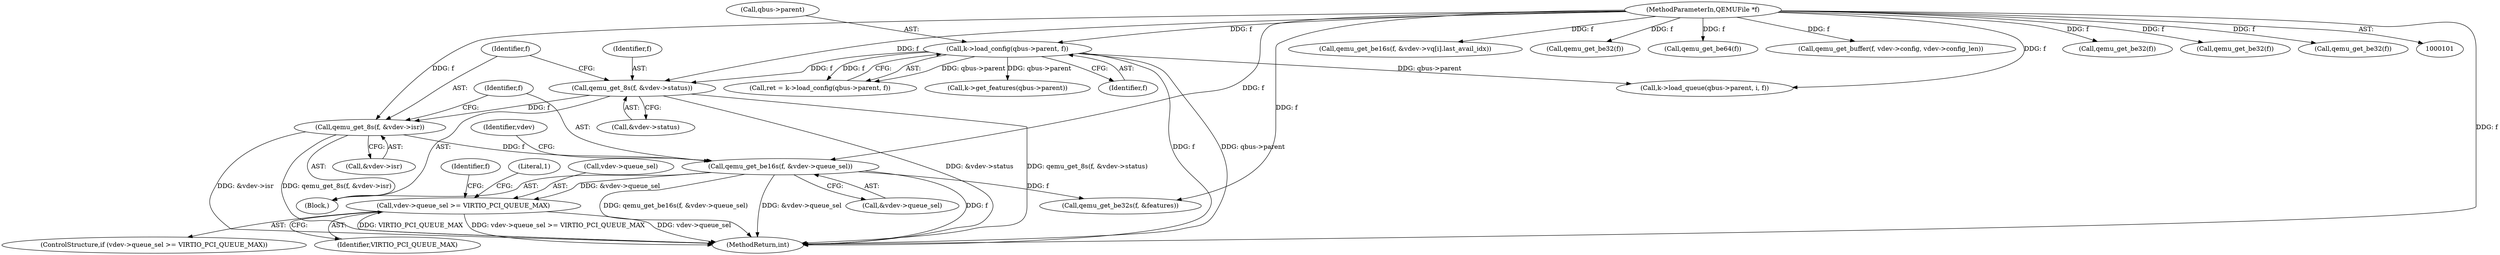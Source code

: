 digraph "0_qemu_a890a2f9137ac3cf5b607649e66a6f3a5512d8dc@pointer" {
"1000150" [label="(Call,vdev->queue_sel >= VIRTIO_PCI_QUEUE_MAX)"];
"1000143" [label="(Call,qemu_get_be16s(f, &vdev->queue_sel))"];
"1000137" [label="(Call,qemu_get_8s(f, &vdev->isr))"];
"1000131" [label="(Call,qemu_get_8s(f, &vdev->status))"];
"1000122" [label="(Call,k->load_config(qbus->parent, f))"];
"1000103" [label="(MethodParameterIn,QEMUFile *f)"];
"1000139" [label="(Call,&vdev->isr)"];
"1000126" [label="(Identifier,f)"];
"1000385" [label="(Call,k->load_queue(qbus->parent, i, f))"];
"1000250" [label="(Call,qemu_get_be16s(f, &vdev->vq[i].last_avail_idx))"];
"1000221" [label="(Call,qemu_get_be32(f))"];
"1000122" [label="(Call,k->load_config(qbus->parent, f))"];
"1000151" [label="(Call,vdev->queue_sel)"];
"1000137" [label="(Call,qemu_get_8s(f, &vdev->isr))"];
"1000143" [label="(Call,qemu_get_be16s(f, &vdev->queue_sel))"];
"1000104" [label="(Block,)"];
"1000248" [label="(Call,qemu_get_be64(f))"];
"1000189" [label="(Call,qemu_get_buffer(f, vdev->config, vdev->config_len))"];
"1000120" [label="(Call,ret = k->load_config(qbus->parent, f))"];
"1000138" [label="(Identifier,f)"];
"1000160" [label="(Identifier,f)"];
"1000133" [label="(Call,&vdev->status)"];
"1000131" [label="(Call,qemu_get_8s(f, &vdev->status))"];
"1000159" [label="(Call,qemu_get_be32s(f, &features))"];
"1000187" [label="(Call,qemu_get_be32(f))"];
"1000103" [label="(MethodParameterIn,QEMUFile *f)"];
"1000149" [label="(ControlStructure,if (vdev->queue_sel >= VIRTIO_PCI_QUEUE_MAX))"];
"1000400" [label="(MethodReturn,int)"];
"1000238" [label="(Call,qemu_get_be32(f))"];
"1000154" [label="(Identifier,VIRTIO_PCI_QUEUE_MAX)"];
"1000152" [label="(Identifier,vdev)"];
"1000132" [label="(Identifier,f)"];
"1000145" [label="(Call,&vdev->queue_sel)"];
"1000150" [label="(Call,vdev->queue_sel >= VIRTIO_PCI_QUEUE_MAX)"];
"1000158" [label="(Literal,1)"];
"1000172" [label="(Call,k->get_features(qbus->parent))"];
"1000199" [label="(Call,qemu_get_be32(f))"];
"1000123" [label="(Call,qbus->parent)"];
"1000144" [label="(Identifier,f)"];
"1000150" -> "1000149"  [label="AST: "];
"1000150" -> "1000154"  [label="CFG: "];
"1000151" -> "1000150"  [label="AST: "];
"1000154" -> "1000150"  [label="AST: "];
"1000158" -> "1000150"  [label="CFG: "];
"1000160" -> "1000150"  [label="CFG: "];
"1000150" -> "1000400"  [label="DDG: vdev->queue_sel"];
"1000150" -> "1000400"  [label="DDG: VIRTIO_PCI_QUEUE_MAX"];
"1000150" -> "1000400"  [label="DDG: vdev->queue_sel >= VIRTIO_PCI_QUEUE_MAX"];
"1000143" -> "1000150"  [label="DDG: &vdev->queue_sel"];
"1000143" -> "1000104"  [label="AST: "];
"1000143" -> "1000145"  [label="CFG: "];
"1000144" -> "1000143"  [label="AST: "];
"1000145" -> "1000143"  [label="AST: "];
"1000152" -> "1000143"  [label="CFG: "];
"1000143" -> "1000400"  [label="DDG: f"];
"1000143" -> "1000400"  [label="DDG: qemu_get_be16s(f, &vdev->queue_sel)"];
"1000143" -> "1000400"  [label="DDG: &vdev->queue_sel"];
"1000137" -> "1000143"  [label="DDG: f"];
"1000103" -> "1000143"  [label="DDG: f"];
"1000143" -> "1000159"  [label="DDG: f"];
"1000137" -> "1000104"  [label="AST: "];
"1000137" -> "1000139"  [label="CFG: "];
"1000138" -> "1000137"  [label="AST: "];
"1000139" -> "1000137"  [label="AST: "];
"1000144" -> "1000137"  [label="CFG: "];
"1000137" -> "1000400"  [label="DDG: &vdev->isr"];
"1000137" -> "1000400"  [label="DDG: qemu_get_8s(f, &vdev->isr)"];
"1000131" -> "1000137"  [label="DDG: f"];
"1000103" -> "1000137"  [label="DDG: f"];
"1000131" -> "1000104"  [label="AST: "];
"1000131" -> "1000133"  [label="CFG: "];
"1000132" -> "1000131"  [label="AST: "];
"1000133" -> "1000131"  [label="AST: "];
"1000138" -> "1000131"  [label="CFG: "];
"1000131" -> "1000400"  [label="DDG: &vdev->status"];
"1000131" -> "1000400"  [label="DDG: qemu_get_8s(f, &vdev->status)"];
"1000122" -> "1000131"  [label="DDG: f"];
"1000103" -> "1000131"  [label="DDG: f"];
"1000122" -> "1000120"  [label="AST: "];
"1000122" -> "1000126"  [label="CFG: "];
"1000123" -> "1000122"  [label="AST: "];
"1000126" -> "1000122"  [label="AST: "];
"1000120" -> "1000122"  [label="CFG: "];
"1000122" -> "1000400"  [label="DDG: f"];
"1000122" -> "1000400"  [label="DDG: qbus->parent"];
"1000122" -> "1000120"  [label="DDG: qbus->parent"];
"1000122" -> "1000120"  [label="DDG: f"];
"1000103" -> "1000122"  [label="DDG: f"];
"1000122" -> "1000172"  [label="DDG: qbus->parent"];
"1000122" -> "1000385"  [label="DDG: qbus->parent"];
"1000103" -> "1000101"  [label="AST: "];
"1000103" -> "1000400"  [label="DDG: f"];
"1000103" -> "1000159"  [label="DDG: f"];
"1000103" -> "1000187"  [label="DDG: f"];
"1000103" -> "1000189"  [label="DDG: f"];
"1000103" -> "1000199"  [label="DDG: f"];
"1000103" -> "1000221"  [label="DDG: f"];
"1000103" -> "1000238"  [label="DDG: f"];
"1000103" -> "1000248"  [label="DDG: f"];
"1000103" -> "1000250"  [label="DDG: f"];
"1000103" -> "1000385"  [label="DDG: f"];
}
